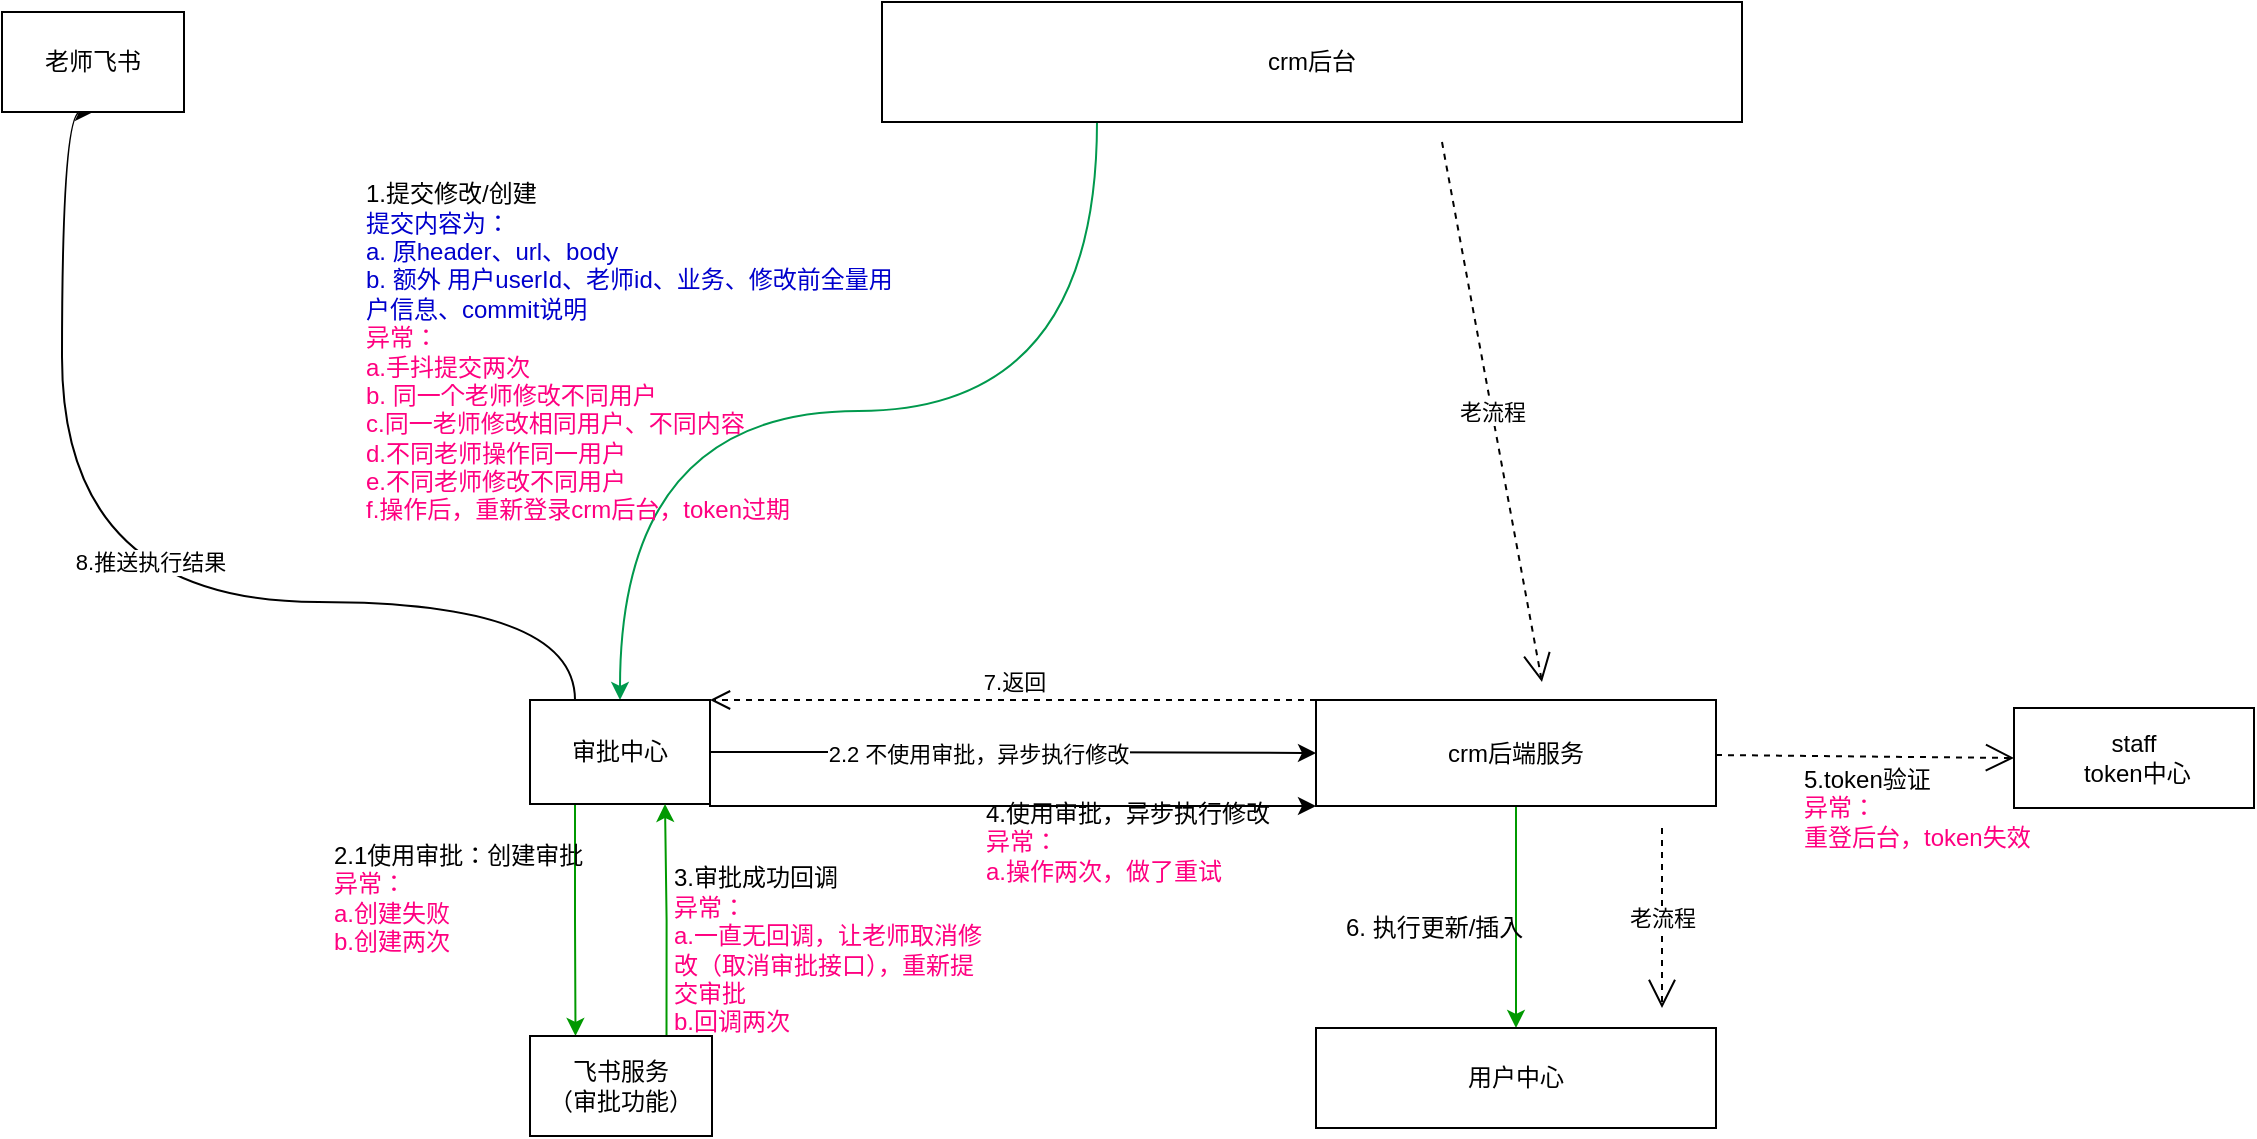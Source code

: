 <mxfile version="22.1.7" type="github">
  <diagram name="第 1 页" id="31AeGMw_1z83WCatpMYb">
    <mxGraphModel dx="2261" dy="756" grid="1" gridSize="10" guides="1" tooltips="1" connect="1" arrows="1" fold="1" page="1" pageScale="1" pageWidth="827" pageHeight="1169" math="0" shadow="0">
      <root>
        <mxCell id="0" />
        <mxCell id="1" parent="0" />
        <mxCell id="3wynmw63Yajw8kt6DfwZ-13" style="edgeStyle=orthogonalEdgeStyle;rounded=0;orthogonalLoop=1;jettySize=auto;html=1;exitX=0.25;exitY=1;exitDx=0;exitDy=0;entryX=0.5;entryY=0;entryDx=0;entryDy=0;curved=1;strokeColor=#00994D;fillColor=#99004D;" parent="1" source="3wynmw63Yajw8kt6DfwZ-1" target="3wynmw63Yajw8kt6DfwZ-3" edge="1">
          <mxGeometry relative="1" as="geometry" />
        </mxCell>
        <mxCell id="3wynmw63Yajw8kt6DfwZ-1" value="crm后台" style="rounded=0;whiteSpace=wrap;html=1;" parent="1" vertex="1">
          <mxGeometry x="-50" y="120" width="430" height="60" as="geometry" />
        </mxCell>
        <mxCell id="3wynmw63Yajw8kt6DfwZ-17" style="edgeStyle=orthogonalEdgeStyle;rounded=0;orthogonalLoop=1;jettySize=auto;html=1;exitX=0.25;exitY=1;exitDx=0;exitDy=0;entryX=0.25;entryY=0;entryDx=0;entryDy=0;strokeColor=#009900;" parent="1" source="3wynmw63Yajw8kt6DfwZ-3" target="3wynmw63Yajw8kt6DfwZ-16" edge="1">
          <mxGeometry relative="1" as="geometry" />
        </mxCell>
        <mxCell id="VAvswYPaI3kXHIwPatW2-4" style="edgeStyle=orthogonalEdgeStyle;rounded=0;orthogonalLoop=1;jettySize=auto;html=1;exitX=1;exitY=0.5;exitDx=0;exitDy=0;entryX=0;entryY=0.5;entryDx=0;entryDy=0;" edge="1" parent="1" source="3wynmw63Yajw8kt6DfwZ-3" target="3wynmw63Yajw8kt6DfwZ-4">
          <mxGeometry relative="1" as="geometry" />
        </mxCell>
        <mxCell id="VAvswYPaI3kXHIwPatW2-7" value="2.2 不使用审批，异步执行修改" style="edgeLabel;html=1;align=center;verticalAlign=middle;resizable=0;points=[];" vertex="1" connectable="0" parent="VAvswYPaI3kXHIwPatW2-4">
          <mxGeometry x="-0.117" y="-1" relative="1" as="geometry">
            <mxPoint as="offset" />
          </mxGeometry>
        </mxCell>
        <mxCell id="VAvswYPaI3kXHIwPatW2-8" style="edgeStyle=orthogonalEdgeStyle;rounded=0;orthogonalLoop=1;jettySize=auto;html=1;exitX=1;exitY=1;exitDx=0;exitDy=0;entryX=0;entryY=1;entryDx=0;entryDy=0;" edge="1" parent="1" source="3wynmw63Yajw8kt6DfwZ-3" target="3wynmw63Yajw8kt6DfwZ-4">
          <mxGeometry relative="1" as="geometry">
            <Array as="points">
              <mxPoint x="-136" y="522" />
            </Array>
          </mxGeometry>
        </mxCell>
        <mxCell id="VAvswYPaI3kXHIwPatW2-11" style="edgeStyle=orthogonalEdgeStyle;rounded=0;orthogonalLoop=1;jettySize=auto;html=1;exitX=0.25;exitY=0;exitDx=0;exitDy=0;entryX=0.5;entryY=1;entryDx=0;entryDy=0;curved=1;" edge="1" parent="1" source="3wynmw63Yajw8kt6DfwZ-3" target="VAvswYPaI3kXHIwPatW2-10">
          <mxGeometry relative="1" as="geometry">
            <Array as="points">
              <mxPoint x="-203" y="420" />
              <mxPoint x="-460" y="420" />
              <mxPoint x="-460" y="175" />
            </Array>
          </mxGeometry>
        </mxCell>
        <mxCell id="VAvswYPaI3kXHIwPatW2-14" value="8.推送执行结果" style="edgeLabel;html=1;align=center;verticalAlign=middle;resizable=0;points=[];" vertex="1" connectable="0" parent="VAvswYPaI3kXHIwPatW2-11">
          <mxGeometry x="-0.072" y="-20" relative="1" as="geometry">
            <mxPoint x="1" as="offset" />
          </mxGeometry>
        </mxCell>
        <mxCell id="3wynmw63Yajw8kt6DfwZ-3" value="审批中心" style="rounded=0;whiteSpace=wrap;html=1;" parent="1" vertex="1">
          <mxGeometry x="-226" y="469" width="90" height="52" as="geometry" />
        </mxCell>
        <mxCell id="3wynmw63Yajw8kt6DfwZ-21" style="edgeStyle=orthogonalEdgeStyle;rounded=0;orthogonalLoop=1;jettySize=auto;html=1;exitX=0.5;exitY=1;exitDx=0;exitDy=0;strokeColor=#009900;" parent="1" source="3wynmw63Yajw8kt6DfwZ-4" target="3wynmw63Yajw8kt6DfwZ-5" edge="1">
          <mxGeometry relative="1" as="geometry" />
        </mxCell>
        <mxCell id="3wynmw63Yajw8kt6DfwZ-4" value="crm后端服务" style="rounded=0;whiteSpace=wrap;html=1;" parent="1" vertex="1">
          <mxGeometry x="167" y="469" width="200" height="53" as="geometry" />
        </mxCell>
        <mxCell id="3wynmw63Yajw8kt6DfwZ-5" value="用户中心" style="rounded=0;whiteSpace=wrap;html=1;" parent="1" vertex="1">
          <mxGeometry x="167" y="633" width="200" height="50" as="geometry" />
        </mxCell>
        <mxCell id="3wynmw63Yajw8kt6DfwZ-8" value="staff&lt;br&gt;&amp;nbsp;token中心" style="rounded=0;whiteSpace=wrap;html=1;" parent="1" vertex="1">
          <mxGeometry x="516" y="473" width="120" height="50" as="geometry" />
        </mxCell>
        <mxCell id="3wynmw63Yajw8kt6DfwZ-14" value="1.提交修改/创建&lt;br&gt;&lt;font color=&quot;#0000cc&quot;&gt;提交内容为：&lt;br style=&quot;border-color: var(--border-color);&quot;&gt;a. 原header、url、body&lt;br style=&quot;border-color: var(--border-color);&quot;&gt;b. 额外 用户userId、老师id、业务、修改前全量用户信息、commit说明&lt;br&gt;&lt;/font&gt;&lt;font color=&quot;#ff0080&quot;&gt;异常：&lt;br&gt;a.手抖提交两次&lt;br&gt;b.&amp;nbsp;同一个老师修改不同用户&lt;br&gt;c.同一老师修改相同用户、不同内容&lt;br&gt;d.不同老师操作同一用户&lt;br&gt;e.不同老师修改不同用户&lt;br&gt;f.操作后，重新登录crm后台，token过期&lt;/font&gt;" style="text;html=1;strokeColor=none;fillColor=none;align=left;verticalAlign=middle;whiteSpace=wrap;rounded=0;" parent="1" vertex="1">
          <mxGeometry x="-310" y="210" width="275" height="170" as="geometry" />
        </mxCell>
        <mxCell id="3wynmw63Yajw8kt6DfwZ-18" style="edgeStyle=orthogonalEdgeStyle;rounded=0;orthogonalLoop=1;jettySize=auto;html=1;exitX=0.75;exitY=0;exitDx=0;exitDy=0;entryX=0.75;entryY=1;entryDx=0;entryDy=0;strokeColor=#009900;" parent="1" source="3wynmw63Yajw8kt6DfwZ-16" target="3wynmw63Yajw8kt6DfwZ-3" edge="1">
          <mxGeometry relative="1" as="geometry" />
        </mxCell>
        <mxCell id="3wynmw63Yajw8kt6DfwZ-16" value="飞书服务&lt;br&gt;（审批功能）" style="rounded=0;whiteSpace=wrap;html=1;" parent="1" vertex="1">
          <mxGeometry x="-226" y="637" width="91" height="50" as="geometry" />
        </mxCell>
        <mxCell id="3wynmw63Yajw8kt6DfwZ-25" value="" style="endArrow=open;endSize=12;dashed=1;html=1;rounded=0;entryX=0;entryY=0.5;entryDx=0;entryDy=0;" parent="1" source="3wynmw63Yajw8kt6DfwZ-4" target="3wynmw63Yajw8kt6DfwZ-8" edge="1">
          <mxGeometry width="160" relative="1" as="geometry">
            <mxPoint x="367" y="495" as="sourcePoint" />
            <mxPoint x="527" y="495" as="targetPoint" />
          </mxGeometry>
        </mxCell>
        <mxCell id="3wynmw63Yajw8kt6DfwZ-26" value="2.1使用审批：创建审批&lt;br&gt;&lt;font color=&quot;#ff0080&quot;&gt;异常：&lt;br&gt;a.创建失败&lt;br&gt;b.创建两次&lt;/font&gt;" style="text;html=1;strokeColor=none;fillColor=none;align=left;verticalAlign=middle;whiteSpace=wrap;rounded=0;" parent="1" vertex="1">
          <mxGeometry x="-326" y="523" width="140" height="90" as="geometry" />
        </mxCell>
        <mxCell id="3wynmw63Yajw8kt6DfwZ-28" value="3.审批成功回调&lt;br&gt;&lt;font color=&quot;#ff0080&quot;&gt;异常：&lt;br&gt;a.一直无回调，让老师取消修改（取消审批接口），重新提交审批&lt;br&gt;b.回调两次&lt;/font&gt;" style="text;html=1;strokeColor=none;fillColor=none;align=left;verticalAlign=middle;whiteSpace=wrap;rounded=0;" parent="1" vertex="1">
          <mxGeometry x="-156" y="540" width="156" height="107" as="geometry" />
        </mxCell>
        <mxCell id="3wynmw63Yajw8kt6DfwZ-34" value="4.使用审批，异步执行修改&lt;br&gt;&lt;font color=&quot;#ff0080&quot;&gt;异常：&lt;br&gt;a.操作两次，做了重试&lt;/font&gt;" style="text;html=1;strokeColor=none;fillColor=none;align=left;verticalAlign=middle;whiteSpace=wrap;rounded=0;" parent="1" vertex="1">
          <mxGeometry y="510" width="150" height="60" as="geometry" />
        </mxCell>
        <mxCell id="3wynmw63Yajw8kt6DfwZ-35" value="5.token验证&lt;br&gt;&lt;font color=&quot;#ff0080&quot;&gt;异常：&lt;br&gt;重登后台，token失效&lt;br&gt;&lt;/font&gt;" style="text;html=1;strokeColor=none;fillColor=none;align=left;verticalAlign=middle;whiteSpace=wrap;rounded=0;" parent="1" vertex="1">
          <mxGeometry x="409" y="493" width="120" height="60" as="geometry" />
        </mxCell>
        <mxCell id="3wynmw63Yajw8kt6DfwZ-37" value="6. 执行更新/插入&lt;font color=&quot;#ff0080&quot;&gt;&lt;br&gt;&lt;/font&gt;" style="text;html=1;strokeColor=none;fillColor=none;align=left;verticalAlign=middle;whiteSpace=wrap;rounded=0;" parent="1" vertex="1">
          <mxGeometry x="180" y="553" width="120" height="60" as="geometry" />
        </mxCell>
        <mxCell id="3wynmw63Yajw8kt6DfwZ-38" value="老流程" style="endArrow=open;endSize=12;dashed=1;html=1;rounded=0;" parent="1" edge="1">
          <mxGeometry width="160" relative="1" as="geometry">
            <mxPoint x="230" y="190" as="sourcePoint" />
            <mxPoint x="280" y="460" as="targetPoint" />
          </mxGeometry>
        </mxCell>
        <mxCell id="3wynmw63Yajw8kt6DfwZ-39" value="老流程" style="endArrow=open;endSize=12;dashed=1;html=1;rounded=0;" parent="1" edge="1">
          <mxGeometry width="160" relative="1" as="geometry">
            <mxPoint x="340" y="533" as="sourcePoint" />
            <mxPoint x="340" y="623" as="targetPoint" />
          </mxGeometry>
        </mxCell>
        <mxCell id="VAvswYPaI3kXHIwPatW2-1" value="7.返回" style="html=1;verticalAlign=bottom;endArrow=open;dashed=1;endSize=8;curved=0;rounded=0;exitX=0;exitY=0;exitDx=0;exitDy=0;entryX=1;entryY=0;entryDx=0;entryDy=0;" edge="1" parent="1" source="3wynmw63Yajw8kt6DfwZ-4" target="3wynmw63Yajw8kt6DfwZ-3">
          <mxGeometry relative="1" as="geometry">
            <mxPoint x="-360" y="630" as="sourcePoint" />
            <mxPoint x="-440" y="630" as="targetPoint" />
          </mxGeometry>
        </mxCell>
        <mxCell id="VAvswYPaI3kXHIwPatW2-10" value="老师飞书" style="rounded=0;whiteSpace=wrap;html=1;" vertex="1" parent="1">
          <mxGeometry x="-490" y="125" width="91" height="50" as="geometry" />
        </mxCell>
      </root>
    </mxGraphModel>
  </diagram>
</mxfile>
